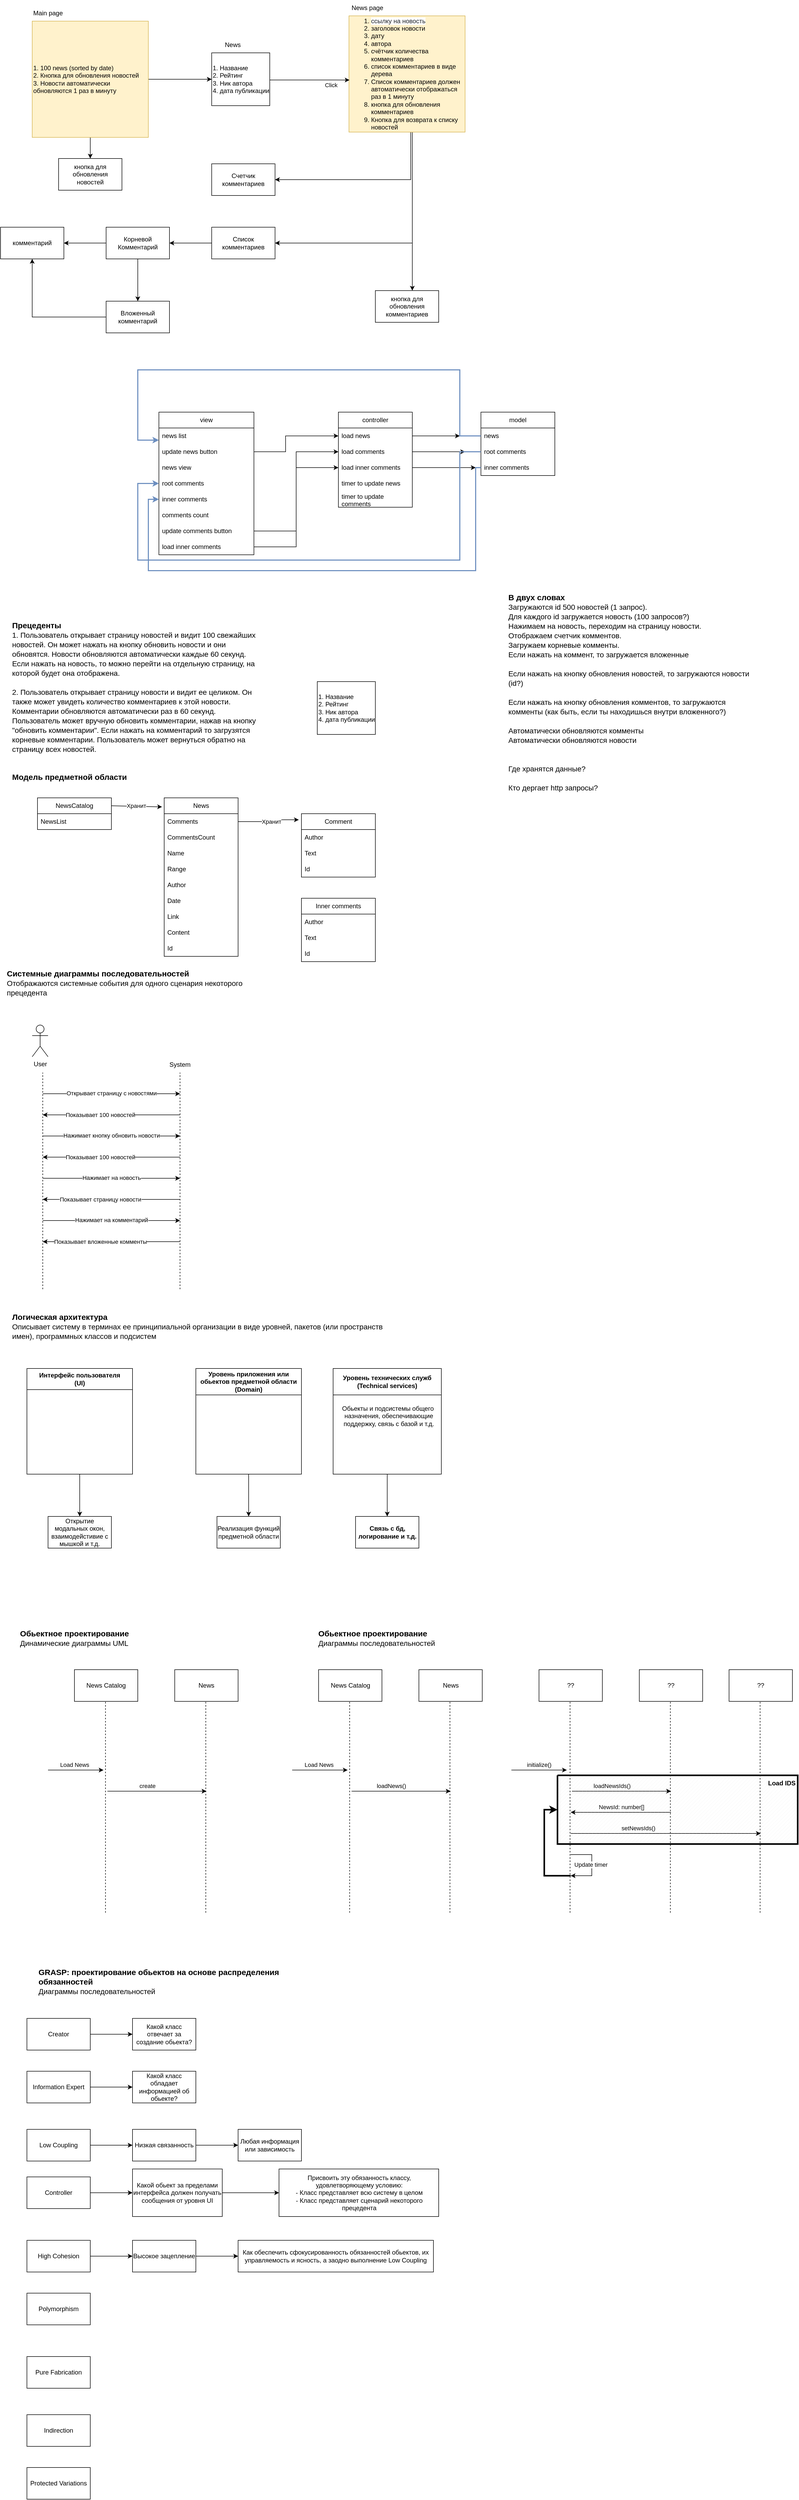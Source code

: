 <mxfile version="24.2.0" type="github">
  <diagram name="Page-1" id="gaQloLDde2CqD1FpQ-cP">
    <mxGraphModel dx="1774" dy="1000" grid="1" gridSize="10" guides="1" tooltips="1" connect="1" arrows="1" fold="1" page="1" pageScale="1" pageWidth="850" pageHeight="1100" math="0" shadow="0">
      <root>
        <mxCell id="0" />
        <mxCell id="1" parent="0" />
        <mxCell id="nFpUhijqLWawbHpxaNXT-6" value="" style="edgeStyle=orthogonalEdgeStyle;rounded=0;orthogonalLoop=1;jettySize=auto;html=1;" parent="1" source="nFpUhijqLWawbHpxaNXT-1" target="nFpUhijqLWawbHpxaNXT-5" edge="1">
          <mxGeometry relative="1" as="geometry" />
        </mxCell>
        <mxCell id="nFpUhijqLWawbHpxaNXT-27" value="" style="edgeStyle=orthogonalEdgeStyle;rounded=0;orthogonalLoop=1;jettySize=auto;html=1;" parent="1" source="nFpUhijqLWawbHpxaNXT-1" target="nFpUhijqLWawbHpxaNXT-26" edge="1">
          <mxGeometry relative="1" as="geometry" />
        </mxCell>
        <mxCell id="nFpUhijqLWawbHpxaNXT-1" value="1. 100 news (sorted by date)&lt;div&gt;2. Кнопка для обновления новостей&lt;/div&gt;&lt;div&gt;3. Новости автоматически обновляются 1 раз в минуту&lt;/div&gt;" style="whiteSpace=wrap;html=1;aspect=fixed;align=left;fillColor=#fff2cc;strokeColor=#d6b656;" parent="1" vertex="1">
          <mxGeometry x="60" y="50" width="220" height="220" as="geometry" />
        </mxCell>
        <mxCell id="nFpUhijqLWawbHpxaNXT-4" value="Main page" style="text;html=1;align=center;verticalAlign=middle;whiteSpace=wrap;rounded=0;" parent="1" vertex="1">
          <mxGeometry x="60" y="20" width="60" height="30" as="geometry" />
        </mxCell>
        <mxCell id="nFpUhijqLWawbHpxaNXT-5" value="1. Название&lt;div&gt;2. Рейтинг&lt;/div&gt;&lt;div&gt;3. Ник автора&lt;/div&gt;&lt;div&gt;4. дата публикации&lt;/div&gt;" style="whiteSpace=wrap;html=1;align=left;" parent="1" vertex="1">
          <mxGeometry x="400" y="110" width="110" height="100" as="geometry" />
        </mxCell>
        <mxCell id="nFpUhijqLWawbHpxaNXT-7" value="News" style="text;html=1;align=center;verticalAlign=middle;whiteSpace=wrap;rounded=0;" parent="1" vertex="1">
          <mxGeometry x="410" y="80" width="60" height="30" as="geometry" />
        </mxCell>
        <mxCell id="nFpUhijqLWawbHpxaNXT-15" style="edgeStyle=orthogonalEdgeStyle;rounded=0;orthogonalLoop=1;jettySize=auto;html=1;entryX=1;entryY=0.5;entryDx=0;entryDy=0;exitX=0.532;exitY=1.002;exitDx=0;exitDy=0;exitPerimeter=0;" parent="1" source="nFpUhijqLWawbHpxaNXT-8" target="nFpUhijqLWawbHpxaNXT-13" edge="1">
          <mxGeometry relative="1" as="geometry">
            <mxPoint x="780" y="280" as="sourcePoint" />
          </mxGeometry>
        </mxCell>
        <mxCell id="nFpUhijqLWawbHpxaNXT-18" style="edgeStyle=orthogonalEdgeStyle;rounded=0;orthogonalLoop=1;jettySize=auto;html=1;exitX=0.5;exitY=1;exitDx=0;exitDy=0;entryX=1;entryY=0.5;entryDx=0;entryDy=0;" parent="1" source="nFpUhijqLWawbHpxaNXT-8" target="nFpUhijqLWawbHpxaNXT-16" edge="1">
          <mxGeometry relative="1" as="geometry">
            <Array as="points">
              <mxPoint x="780" y="260" />
              <mxPoint x="780" y="470" />
            </Array>
          </mxGeometry>
        </mxCell>
        <mxCell id="nFpUhijqLWawbHpxaNXT-29" value="" style="edgeStyle=orthogonalEdgeStyle;rounded=0;orthogonalLoop=1;jettySize=auto;html=1;" parent="1" source="nFpUhijqLWawbHpxaNXT-8" target="nFpUhijqLWawbHpxaNXT-28" edge="1">
          <mxGeometry relative="1" as="geometry">
            <Array as="points">
              <mxPoint x="780" y="510" />
              <mxPoint x="780" y="510" />
            </Array>
          </mxGeometry>
        </mxCell>
        <mxCell id="nFpUhijqLWawbHpxaNXT-8" value="&lt;ol&gt;&lt;li&gt;&lt;span style=&quot;background-color: rgb(255, 255, 255); color: rgb(31, 35, 40);&quot;&gt;ссылку на новость&lt;/span&gt;&lt;br&gt;&lt;/li&gt;&lt;li&gt;заголовок новости&lt;/li&gt;&lt;li&gt;дату&lt;/li&gt;&lt;li&gt;автора&lt;/li&gt;&lt;li&gt;счётчик количества комментариев&lt;/li&gt;&lt;li&gt;список комментариев в виде дерева&lt;br&gt;&lt;/li&gt;&lt;li&gt;Список комментариев должен автоматически отображаться раз в 1 минуту&lt;/li&gt;&lt;li&gt;кнопка для обновления комментариев&lt;/li&gt;&lt;li&gt;Кнопка для возврата к списку новостей&lt;/li&gt;&lt;/ol&gt;" style="whiteSpace=wrap;html=1;aspect=fixed;align=left;fillColor=#fff2cc;strokeColor=#d6b656;" parent="1" vertex="1">
          <mxGeometry x="660" y="40" width="220" height="220" as="geometry" />
        </mxCell>
        <mxCell id="nFpUhijqLWawbHpxaNXT-9" value="News page" style="text;html=1;align=center;verticalAlign=middle;whiteSpace=wrap;rounded=0;" parent="1" vertex="1">
          <mxGeometry x="660" y="10" width="70" height="30" as="geometry" />
        </mxCell>
        <mxCell id="nFpUhijqLWawbHpxaNXT-10" style="edgeStyle=orthogonalEdgeStyle;rounded=0;orthogonalLoop=1;jettySize=auto;html=1;entryX=0.005;entryY=0.552;entryDx=0;entryDy=0;entryPerimeter=0;exitX=1;exitY=0.5;exitDx=0;exitDy=0;" parent="1" source="nFpUhijqLWawbHpxaNXT-5" target="nFpUhijqLWawbHpxaNXT-8" edge="1">
          <mxGeometry relative="1" as="geometry">
            <Array as="points">
              <mxPoint x="510" y="161" />
            </Array>
          </mxGeometry>
        </mxCell>
        <mxCell id="nFpUhijqLWawbHpxaNXT-11" value="Click" style="edgeLabel;html=1;align=center;verticalAlign=middle;resizable=0;points=[];" parent="nFpUhijqLWawbHpxaNXT-10" vertex="1" connectable="0">
          <mxGeometry x="0.558" y="-2" relative="1" as="geometry">
            <mxPoint x="-2" y="7" as="offset" />
          </mxGeometry>
        </mxCell>
        <mxCell id="nFpUhijqLWawbHpxaNXT-13" value="Счетчик комментариев" style="rounded=0;whiteSpace=wrap;html=1;" parent="1" vertex="1">
          <mxGeometry x="400" y="320" width="120" height="60" as="geometry" />
        </mxCell>
        <mxCell id="nFpUhijqLWawbHpxaNXT-20" value="" style="edgeStyle=orthogonalEdgeStyle;rounded=0;orthogonalLoop=1;jettySize=auto;html=1;" parent="1" source="nFpUhijqLWawbHpxaNXT-16" target="nFpUhijqLWawbHpxaNXT-19" edge="1">
          <mxGeometry relative="1" as="geometry" />
        </mxCell>
        <mxCell id="nFpUhijqLWawbHpxaNXT-16" value="Список комментариев" style="rounded=0;whiteSpace=wrap;html=1;" parent="1" vertex="1">
          <mxGeometry x="400" y="440" width="120" height="60" as="geometry" />
        </mxCell>
        <mxCell id="nFpUhijqLWawbHpxaNXT-22" value="" style="edgeStyle=orthogonalEdgeStyle;rounded=0;orthogonalLoop=1;jettySize=auto;html=1;" parent="1" source="nFpUhijqLWawbHpxaNXT-19" target="nFpUhijqLWawbHpxaNXT-21" edge="1">
          <mxGeometry relative="1" as="geometry" />
        </mxCell>
        <mxCell id="nFpUhijqLWawbHpxaNXT-24" value="" style="edgeStyle=orthogonalEdgeStyle;rounded=0;orthogonalLoop=1;jettySize=auto;html=1;" parent="1" source="nFpUhijqLWawbHpxaNXT-19" target="nFpUhijqLWawbHpxaNXT-23" edge="1">
          <mxGeometry relative="1" as="geometry" />
        </mxCell>
        <mxCell id="nFpUhijqLWawbHpxaNXT-19" value="Корневой Комментарий" style="whiteSpace=wrap;html=1;rounded=0;" parent="1" vertex="1">
          <mxGeometry x="200" y="440" width="120" height="60" as="geometry" />
        </mxCell>
        <mxCell id="nFpUhijqLWawbHpxaNXT-25" style="edgeStyle=orthogonalEdgeStyle;rounded=0;orthogonalLoop=1;jettySize=auto;html=1;entryX=0.5;entryY=1;entryDx=0;entryDy=0;" parent="1" source="nFpUhijqLWawbHpxaNXT-21" target="nFpUhijqLWawbHpxaNXT-23" edge="1">
          <mxGeometry relative="1" as="geometry" />
        </mxCell>
        <mxCell id="nFpUhijqLWawbHpxaNXT-21" value="Вложенный комментарий" style="whiteSpace=wrap;html=1;rounded=0;" parent="1" vertex="1">
          <mxGeometry x="200" y="580" width="120" height="60" as="geometry" />
        </mxCell>
        <mxCell id="nFpUhijqLWawbHpxaNXT-23" value="комментарий" style="whiteSpace=wrap;html=1;rounded=0;" parent="1" vertex="1">
          <mxGeometry y="440" width="120" height="60" as="geometry" />
        </mxCell>
        <mxCell id="nFpUhijqLWawbHpxaNXT-26" value="кнопка для обновления новостей" style="whiteSpace=wrap;html=1;align=center;" parent="1" vertex="1">
          <mxGeometry x="110" y="310" width="120" height="60" as="geometry" />
        </mxCell>
        <mxCell id="nFpUhijqLWawbHpxaNXT-28" value="кнопка для обновления комментариев" style="whiteSpace=wrap;html=1;align=center;" parent="1" vertex="1">
          <mxGeometry x="710" y="560" width="120" height="60" as="geometry" />
        </mxCell>
        <mxCell id="nFpUhijqLWawbHpxaNXT-32" value="controller" style="swimlane;fontStyle=0;childLayout=stackLayout;horizontal=1;startSize=30;horizontalStack=0;resizeParent=1;resizeParentMax=0;resizeLast=0;collapsible=1;marginBottom=0;whiteSpace=wrap;html=1;" parent="1" vertex="1">
          <mxGeometry x="640" y="790" width="140" height="180" as="geometry" />
        </mxCell>
        <mxCell id="nFpUhijqLWawbHpxaNXT-65" style="edgeStyle=orthogonalEdgeStyle;rounded=0;orthogonalLoop=1;jettySize=auto;html=1;" parent="nFpUhijqLWawbHpxaNXT-32" source="nFpUhijqLWawbHpxaNXT-33" edge="1">
          <mxGeometry relative="1" as="geometry">
            <mxPoint x="230" y="45" as="targetPoint" />
          </mxGeometry>
        </mxCell>
        <mxCell id="nFpUhijqLWawbHpxaNXT-33" value="load news" style="text;strokeColor=none;fillColor=none;align=left;verticalAlign=middle;spacingLeft=4;spacingRight=4;overflow=hidden;points=[[0,0.5],[1,0.5]];portConstraint=eastwest;rotatable=0;whiteSpace=wrap;html=1;" parent="nFpUhijqLWawbHpxaNXT-32" vertex="1">
          <mxGeometry y="30" width="140" height="30" as="geometry" />
        </mxCell>
        <mxCell id="nFpUhijqLWawbHpxaNXT-66" style="edgeStyle=orthogonalEdgeStyle;rounded=0;orthogonalLoop=1;jettySize=auto;html=1;" parent="nFpUhijqLWawbHpxaNXT-32" source="nFpUhijqLWawbHpxaNXT-34" edge="1">
          <mxGeometry relative="1" as="geometry">
            <mxPoint x="240" y="75" as="targetPoint" />
          </mxGeometry>
        </mxCell>
        <mxCell id="nFpUhijqLWawbHpxaNXT-34" value="load comments" style="text;strokeColor=none;fillColor=none;align=left;verticalAlign=middle;spacingLeft=4;spacingRight=4;overflow=hidden;points=[[0,0.5],[1,0.5]];portConstraint=eastwest;rotatable=0;whiteSpace=wrap;html=1;" parent="nFpUhijqLWawbHpxaNXT-32" vertex="1">
          <mxGeometry y="60" width="140" height="30" as="geometry" />
        </mxCell>
        <mxCell id="nFpUhijqLWawbHpxaNXT-67" style="edgeStyle=orthogonalEdgeStyle;rounded=0;orthogonalLoop=1;jettySize=auto;html=1;" parent="nFpUhijqLWawbHpxaNXT-32" source="nFpUhijqLWawbHpxaNXT-35" edge="1">
          <mxGeometry relative="1" as="geometry">
            <mxPoint x="260" y="105" as="targetPoint" />
          </mxGeometry>
        </mxCell>
        <mxCell id="nFpUhijqLWawbHpxaNXT-35" value="load inner comments" style="text;strokeColor=none;fillColor=none;align=left;verticalAlign=middle;spacingLeft=4;spacingRight=4;overflow=hidden;points=[[0,0.5],[1,0.5]];portConstraint=eastwest;rotatable=0;whiteSpace=wrap;html=1;" parent="nFpUhijqLWawbHpxaNXT-32" vertex="1">
          <mxGeometry y="90" width="140" height="30" as="geometry" />
        </mxCell>
        <mxCell id="nFpUhijqLWawbHpxaNXT-68" value="timer to update news" style="text;strokeColor=none;fillColor=none;align=left;verticalAlign=middle;spacingLeft=4;spacingRight=4;overflow=hidden;points=[[0,0.5],[1,0.5]];portConstraint=eastwest;rotatable=0;whiteSpace=wrap;html=1;" parent="nFpUhijqLWawbHpxaNXT-32" vertex="1">
          <mxGeometry y="120" width="140" height="30" as="geometry" />
        </mxCell>
        <mxCell id="nFpUhijqLWawbHpxaNXT-69" value="timer to update comments" style="text;strokeColor=none;fillColor=none;align=left;verticalAlign=middle;spacingLeft=4;spacingRight=4;overflow=hidden;points=[[0,0.5],[1,0.5]];portConstraint=eastwest;rotatable=0;whiteSpace=wrap;html=1;" parent="nFpUhijqLWawbHpxaNXT-32" vertex="1">
          <mxGeometry y="150" width="140" height="30" as="geometry" />
        </mxCell>
        <mxCell id="nFpUhijqLWawbHpxaNXT-36" value="model" style="swimlane;fontStyle=0;childLayout=stackLayout;horizontal=1;startSize=30;horizontalStack=0;resizeParent=1;resizeParentMax=0;resizeLast=0;collapsible=1;marginBottom=0;whiteSpace=wrap;html=1;" parent="1" vertex="1">
          <mxGeometry x="910" y="790" width="140" height="120" as="geometry" />
        </mxCell>
        <mxCell id="nFpUhijqLWawbHpxaNXT-37" value="news" style="text;strokeColor=none;fillColor=none;align=left;verticalAlign=middle;spacingLeft=4;spacingRight=4;overflow=hidden;points=[[0,0.5],[1,0.5]];portConstraint=eastwest;rotatable=0;whiteSpace=wrap;html=1;" parent="nFpUhijqLWawbHpxaNXT-36" vertex="1">
          <mxGeometry y="30" width="140" height="30" as="geometry" />
        </mxCell>
        <mxCell id="nFpUhijqLWawbHpxaNXT-38" value="root comments" style="text;strokeColor=none;fillColor=none;align=left;verticalAlign=middle;spacingLeft=4;spacingRight=4;overflow=hidden;points=[[0,0.5],[1,0.5]];portConstraint=eastwest;rotatable=0;whiteSpace=wrap;html=1;" parent="nFpUhijqLWawbHpxaNXT-36" vertex="1">
          <mxGeometry y="60" width="140" height="30" as="geometry" />
        </mxCell>
        <mxCell id="nFpUhijqLWawbHpxaNXT-39" value="inner comments" style="text;strokeColor=none;fillColor=none;align=left;verticalAlign=middle;spacingLeft=4;spacingRight=4;overflow=hidden;points=[[0,0.5],[1,0.5]];portConstraint=eastwest;rotatable=0;whiteSpace=wrap;html=1;" parent="nFpUhijqLWawbHpxaNXT-36" vertex="1">
          <mxGeometry y="90" width="140" height="30" as="geometry" />
        </mxCell>
        <mxCell id="nFpUhijqLWawbHpxaNXT-40" value="view" style="swimlane;fontStyle=0;childLayout=stackLayout;horizontal=1;startSize=30;horizontalStack=0;resizeParent=1;resizeParentMax=0;resizeLast=0;collapsible=1;marginBottom=0;whiteSpace=wrap;html=1;direction=east;" parent="1" vertex="1">
          <mxGeometry x="300" y="790" width="180" height="270" as="geometry">
            <mxRectangle x="410" y="790" width="60" height="30" as="alternateBounds" />
          </mxGeometry>
        </mxCell>
        <mxCell id="nFpUhijqLWawbHpxaNXT-41" value="news list" style="text;strokeColor=none;fillColor=none;align=left;verticalAlign=middle;spacingLeft=4;spacingRight=4;overflow=hidden;points=[[0,0.5],[1,0.5]];portConstraint=eastwest;rotatable=0;whiteSpace=wrap;html=1;" parent="nFpUhijqLWawbHpxaNXT-40" vertex="1">
          <mxGeometry y="30" width="180" height="30" as="geometry" />
        </mxCell>
        <mxCell id="nFpUhijqLWawbHpxaNXT-55" value="update news button" style="text;strokeColor=none;fillColor=none;align=left;verticalAlign=middle;spacingLeft=4;spacingRight=4;overflow=hidden;points=[[0,0.5],[1,0.5]];portConstraint=eastwest;rotatable=0;whiteSpace=wrap;html=1;" parent="nFpUhijqLWawbHpxaNXT-40" vertex="1">
          <mxGeometry y="60" width="180" height="30" as="geometry" />
        </mxCell>
        <mxCell id="nFpUhijqLWawbHpxaNXT-42" value="news view" style="text;strokeColor=none;fillColor=none;align=left;verticalAlign=middle;spacingLeft=4;spacingRight=4;overflow=hidden;points=[[0,0.5],[1,0.5]];portConstraint=eastwest;rotatable=0;whiteSpace=wrap;html=1;" parent="nFpUhijqLWawbHpxaNXT-40" vertex="1">
          <mxGeometry y="90" width="180" height="30" as="geometry" />
        </mxCell>
        <mxCell id="nFpUhijqLWawbHpxaNXT-43" value="root comments" style="text;strokeColor=none;fillColor=none;align=left;verticalAlign=middle;spacingLeft=4;spacingRight=4;overflow=hidden;points=[[0,0.5],[1,0.5]];portConstraint=eastwest;rotatable=0;whiteSpace=wrap;html=1;" parent="nFpUhijqLWawbHpxaNXT-40" vertex="1">
          <mxGeometry y="120" width="180" height="30" as="geometry" />
        </mxCell>
        <mxCell id="nFpUhijqLWawbHpxaNXT-52" value="inner comments" style="text;strokeColor=none;fillColor=none;align=left;verticalAlign=middle;spacingLeft=4;spacingRight=4;overflow=hidden;points=[[0,0.5],[1,0.5]];portConstraint=eastwest;rotatable=0;whiteSpace=wrap;html=1;" parent="nFpUhijqLWawbHpxaNXT-40" vertex="1">
          <mxGeometry y="150" width="180" height="30" as="geometry" />
        </mxCell>
        <mxCell id="nFpUhijqLWawbHpxaNXT-53" value="comments count" style="text;strokeColor=none;fillColor=none;align=left;verticalAlign=middle;spacingLeft=4;spacingRight=4;overflow=hidden;points=[[0,0.5],[1,0.5]];portConstraint=eastwest;rotatable=0;whiteSpace=wrap;html=1;" parent="nFpUhijqLWawbHpxaNXT-40" vertex="1">
          <mxGeometry y="180" width="180" height="30" as="geometry" />
        </mxCell>
        <mxCell id="nFpUhijqLWawbHpxaNXT-56" value="update comments button" style="text;strokeColor=none;fillColor=none;align=left;verticalAlign=middle;spacingLeft=4;spacingRight=4;overflow=hidden;points=[[0,0.5],[1,0.5]];portConstraint=eastwest;rotatable=0;whiteSpace=wrap;html=1;" parent="nFpUhijqLWawbHpxaNXT-40" vertex="1">
          <mxGeometry y="210" width="180" height="30" as="geometry" />
        </mxCell>
        <mxCell id="nFpUhijqLWawbHpxaNXT-62" value="load inner comments" style="text;strokeColor=none;fillColor=none;align=left;verticalAlign=middle;spacingLeft=4;spacingRight=4;overflow=hidden;points=[[0,0.5],[1,0.5]];portConstraint=eastwest;rotatable=0;whiteSpace=wrap;html=1;" parent="nFpUhijqLWawbHpxaNXT-40" vertex="1">
          <mxGeometry y="240" width="180" height="30" as="geometry" />
        </mxCell>
        <mxCell id="nFpUhijqLWawbHpxaNXT-57" style="edgeStyle=orthogonalEdgeStyle;rounded=0;orthogonalLoop=1;jettySize=auto;html=1;exitX=0;exitY=0.5;exitDx=0;exitDy=0;strokeWidth=2;fillColor=#dae8fc;strokeColor=#6c8ebf;" parent="1" source="nFpUhijqLWawbHpxaNXT-37" edge="1">
          <mxGeometry relative="1" as="geometry">
            <mxPoint x="300" y="843" as="targetPoint" />
            <Array as="points">
              <mxPoint x="870" y="835" />
              <mxPoint x="870" y="710" />
              <mxPoint x="260" y="710" />
              <mxPoint x="260" y="843" />
            </Array>
          </mxGeometry>
        </mxCell>
        <mxCell id="nFpUhijqLWawbHpxaNXT-58" style="edgeStyle=orthogonalEdgeStyle;rounded=0;orthogonalLoop=1;jettySize=auto;html=1;entryX=0;entryY=0.5;entryDx=0;entryDy=0;exitX=0;exitY=0.5;exitDx=0;exitDy=0;fillColor=#dae8fc;strokeColor=#6c8ebf;strokeWidth=2;" parent="1" source="nFpUhijqLWawbHpxaNXT-38" target="nFpUhijqLWawbHpxaNXT-43" edge="1">
          <mxGeometry relative="1" as="geometry">
            <Array as="points">
              <mxPoint x="870" y="865" />
              <mxPoint x="870" y="1070" />
              <mxPoint x="260" y="1070" />
              <mxPoint x="260" y="925" />
            </Array>
          </mxGeometry>
        </mxCell>
        <mxCell id="nFpUhijqLWawbHpxaNXT-59" style="edgeStyle=orthogonalEdgeStyle;rounded=0;orthogonalLoop=1;jettySize=auto;html=1;entryX=0;entryY=0.5;entryDx=0;entryDy=0;" parent="1" source="nFpUhijqLWawbHpxaNXT-55" target="nFpUhijqLWawbHpxaNXT-33" edge="1">
          <mxGeometry relative="1" as="geometry">
            <Array as="points">
              <mxPoint x="540" y="865" />
              <mxPoint x="540" y="835" />
            </Array>
          </mxGeometry>
        </mxCell>
        <mxCell id="nFpUhijqLWawbHpxaNXT-60" style="edgeStyle=orthogonalEdgeStyle;rounded=0;orthogonalLoop=1;jettySize=auto;html=1;entryX=0;entryY=0.5;entryDx=0;entryDy=0;" parent="1" source="nFpUhijqLWawbHpxaNXT-56" target="nFpUhijqLWawbHpxaNXT-34" edge="1">
          <mxGeometry relative="1" as="geometry" />
        </mxCell>
        <mxCell id="nFpUhijqLWawbHpxaNXT-63" style="edgeStyle=orthogonalEdgeStyle;rounded=0;orthogonalLoop=1;jettySize=auto;html=1;entryX=0;entryY=0.5;entryDx=0;entryDy=0;" parent="1" source="nFpUhijqLWawbHpxaNXT-62" target="nFpUhijqLWawbHpxaNXT-35" edge="1">
          <mxGeometry relative="1" as="geometry" />
        </mxCell>
        <mxCell id="nFpUhijqLWawbHpxaNXT-64" style="edgeStyle=orthogonalEdgeStyle;rounded=0;orthogonalLoop=1;jettySize=auto;html=1;entryX=0;entryY=0.5;entryDx=0;entryDy=0;exitX=0;exitY=0.5;exitDx=0;exitDy=0;fillColor=#dae8fc;strokeColor=#6c8ebf;strokeWidth=2;" parent="1" source="nFpUhijqLWawbHpxaNXT-39" target="nFpUhijqLWawbHpxaNXT-52" edge="1">
          <mxGeometry relative="1" as="geometry">
            <Array as="points">
              <mxPoint x="900" y="895" />
              <mxPoint x="900" y="1090" />
              <mxPoint x="280" y="1090" />
              <mxPoint x="280" y="955" />
            </Array>
          </mxGeometry>
        </mxCell>
        <mxCell id="nFpUhijqLWawbHpxaNXT-70" value="Системные диаграммы последовательностей&lt;div&gt;&lt;span style=&quot;font-weight: normal;&quot;&gt;&lt;font style=&quot;font-size: 14px;&quot;&gt;Отображаются системные события для одного сценария некоторого прецедента&lt;/font&gt;&lt;/span&gt;&lt;/div&gt;" style="text;html=1;align=left;verticalAlign=middle;whiteSpace=wrap;rounded=0;fontStyle=1;fontSize=15;" parent="1" vertex="1">
          <mxGeometry x="10" y="1860" width="470" height="20" as="geometry" />
        </mxCell>
        <mxCell id="nFpUhijqLWawbHpxaNXT-71" value="&lt;div&gt;&lt;font style=&quot;&quot;&gt;Прецеденты&lt;/font&gt;&lt;/div&gt;&lt;div&gt;&lt;font style=&quot;font-weight: normal; font-size: 14px;&quot;&gt;1. Пользователь открывает страницу новостей и видит 100 свежайших новостей. Он может нажать на кнопку обновить новости и они обновятся. Новости обновляются автоматически каждые 60 секунд. Если нажать на новость, то можно перейти на отдельную страницу, на которой будет она отображена.&lt;br&gt;&lt;br&gt;&lt;/font&gt;&lt;/div&gt;&lt;div&gt;&lt;font style=&quot;font-weight: normal; font-size: 14px;&quot;&gt;2. Пользователь открывает страницу новости и видит ее целиком. Он также может увидеть количество комментариев к этой новости. Комментарии обновляются автоматически раз в 60 секунд. Пользователь может вручную обновить комментарии, нажав на кнопку &quot;обновить комментарии&quot;. Если нажать на комментарий то загрузятся корневые комментарии. Пользователь может вернуться обратно на страницу всех новостей.&lt;/font&gt;&lt;/div&gt;" style="text;html=1;align=left;verticalAlign=middle;whiteSpace=wrap;rounded=0;fontStyle=1;fontSize=15;" parent="1" vertex="1">
          <mxGeometry x="20" y="1300" width="470" height="20" as="geometry" />
        </mxCell>
        <mxCell id="nFpUhijqLWawbHpxaNXT-72" value="&lt;div&gt;Модель предметной области&lt;/div&gt;" style="text;html=1;align=left;verticalAlign=middle;whiteSpace=wrap;rounded=0;fontStyle=1;fontSize=15;" parent="1" vertex="1">
          <mxGeometry x="20" y="1470" width="470" height="20" as="geometry" />
        </mxCell>
        <mxCell id="nFpUhijqLWawbHpxaNXT-73" value="News" style="swimlane;fontStyle=0;childLayout=stackLayout;horizontal=1;startSize=30;horizontalStack=0;resizeParent=1;resizeParentMax=0;resizeLast=0;collapsible=1;marginBottom=0;whiteSpace=wrap;html=1;" parent="1" vertex="1">
          <mxGeometry x="310" y="1520" width="140" height="300" as="geometry" />
        </mxCell>
        <mxCell id="nFpUhijqLWawbHpxaNXT-74" value="Comments" style="text;strokeColor=none;fillColor=none;align=left;verticalAlign=middle;spacingLeft=4;spacingRight=4;overflow=hidden;points=[[0,0.5],[1,0.5]];portConstraint=eastwest;rotatable=0;whiteSpace=wrap;html=1;" parent="nFpUhijqLWawbHpxaNXT-73" vertex="1">
          <mxGeometry y="30" width="140" height="30" as="geometry" />
        </mxCell>
        <mxCell id="nFpUhijqLWawbHpxaNXT-75" value="CommentsCount" style="text;strokeColor=none;fillColor=none;align=left;verticalAlign=middle;spacingLeft=4;spacingRight=4;overflow=hidden;points=[[0,0.5],[1,0.5]];portConstraint=eastwest;rotatable=0;whiteSpace=wrap;html=1;" parent="nFpUhijqLWawbHpxaNXT-73" vertex="1">
          <mxGeometry y="60" width="140" height="30" as="geometry" />
        </mxCell>
        <mxCell id="nFpUhijqLWawbHpxaNXT-93" value="Name" style="text;strokeColor=none;fillColor=none;align=left;verticalAlign=middle;spacingLeft=4;spacingRight=4;overflow=hidden;points=[[0,0.5],[1,0.5]];portConstraint=eastwest;rotatable=0;whiteSpace=wrap;html=1;" parent="nFpUhijqLWawbHpxaNXT-73" vertex="1">
          <mxGeometry y="90" width="140" height="30" as="geometry" />
        </mxCell>
        <mxCell id="nFpUhijqLWawbHpxaNXT-94" value="Range" style="text;strokeColor=none;fillColor=none;align=left;verticalAlign=middle;spacingLeft=4;spacingRight=4;overflow=hidden;points=[[0,0.5],[1,0.5]];portConstraint=eastwest;rotatable=0;whiteSpace=wrap;html=1;" parent="nFpUhijqLWawbHpxaNXT-73" vertex="1">
          <mxGeometry y="120" width="140" height="30" as="geometry" />
        </mxCell>
        <mxCell id="nFpUhijqLWawbHpxaNXT-95" value="Author" style="text;strokeColor=none;fillColor=none;align=left;verticalAlign=middle;spacingLeft=4;spacingRight=4;overflow=hidden;points=[[0,0.5],[1,0.5]];portConstraint=eastwest;rotatable=0;whiteSpace=wrap;html=1;" parent="nFpUhijqLWawbHpxaNXT-73" vertex="1">
          <mxGeometry y="150" width="140" height="30" as="geometry" />
        </mxCell>
        <mxCell id="nFpUhijqLWawbHpxaNXT-97" value="Date" style="text;strokeColor=none;fillColor=none;align=left;verticalAlign=middle;spacingLeft=4;spacingRight=4;overflow=hidden;points=[[0,0.5],[1,0.5]];portConstraint=eastwest;rotatable=0;whiteSpace=wrap;html=1;" parent="nFpUhijqLWawbHpxaNXT-73" vertex="1">
          <mxGeometry y="180" width="140" height="30" as="geometry" />
        </mxCell>
        <mxCell id="nFpUhijqLWawbHpxaNXT-98" value="Link" style="text;strokeColor=none;fillColor=none;align=left;verticalAlign=middle;spacingLeft=4;spacingRight=4;overflow=hidden;points=[[0,0.5],[1,0.5]];portConstraint=eastwest;rotatable=0;whiteSpace=wrap;html=1;" parent="nFpUhijqLWawbHpxaNXT-73" vertex="1">
          <mxGeometry y="210" width="140" height="30" as="geometry" />
        </mxCell>
        <mxCell id="nFpUhijqLWawbHpxaNXT-99" value="Content" style="text;strokeColor=none;fillColor=none;align=left;verticalAlign=middle;spacingLeft=4;spacingRight=4;overflow=hidden;points=[[0,0.5],[1,0.5]];portConstraint=eastwest;rotatable=0;whiteSpace=wrap;html=1;" parent="nFpUhijqLWawbHpxaNXT-73" vertex="1">
          <mxGeometry y="240" width="140" height="30" as="geometry" />
        </mxCell>
        <mxCell id="AHhUWQ-ICXf35uNmks8w-16" value="Id" style="text;strokeColor=none;fillColor=none;align=left;verticalAlign=middle;spacingLeft=4;spacingRight=4;overflow=hidden;points=[[0,0.5],[1,0.5]];portConstraint=eastwest;rotatable=0;whiteSpace=wrap;html=1;" parent="nFpUhijqLWawbHpxaNXT-73" vertex="1">
          <mxGeometry y="270" width="140" height="30" as="geometry" />
        </mxCell>
        <mxCell id="nFpUhijqLWawbHpxaNXT-77" value="Comment" style="swimlane;fontStyle=0;childLayout=stackLayout;horizontal=1;startSize=30;horizontalStack=0;resizeParent=1;resizeParentMax=0;resizeLast=0;collapsible=1;marginBottom=0;whiteSpace=wrap;html=1;" parent="1" vertex="1">
          <mxGeometry x="570" y="1550" width="140" height="120" as="geometry" />
        </mxCell>
        <mxCell id="nFpUhijqLWawbHpxaNXT-78" value="Author" style="text;strokeColor=none;fillColor=none;align=left;verticalAlign=middle;spacingLeft=4;spacingRight=4;overflow=hidden;points=[[0,0.5],[1,0.5]];portConstraint=eastwest;rotatable=0;whiteSpace=wrap;html=1;" parent="nFpUhijqLWawbHpxaNXT-77" vertex="1">
          <mxGeometry y="30" width="140" height="30" as="geometry" />
        </mxCell>
        <mxCell id="AHhUWQ-ICXf35uNmks8w-9" value="Text" style="text;strokeColor=none;fillColor=none;align=left;verticalAlign=middle;spacingLeft=4;spacingRight=4;overflow=hidden;points=[[0,0.5],[1,0.5]];portConstraint=eastwest;rotatable=0;whiteSpace=wrap;html=1;" parent="nFpUhijqLWawbHpxaNXT-77" vertex="1">
          <mxGeometry y="60" width="140" height="30" as="geometry" />
        </mxCell>
        <mxCell id="AHhUWQ-ICXf35uNmks8w-13" value="Id" style="text;strokeColor=none;fillColor=none;align=left;verticalAlign=middle;spacingLeft=4;spacingRight=4;overflow=hidden;points=[[0,0.5],[1,0.5]];portConstraint=eastwest;rotatable=0;whiteSpace=wrap;html=1;" parent="nFpUhijqLWawbHpxaNXT-77" vertex="1">
          <mxGeometry y="90" width="140" height="30" as="geometry" />
        </mxCell>
        <mxCell id="nFpUhijqLWawbHpxaNXT-81" value="Inner comments" style="swimlane;fontStyle=0;childLayout=stackLayout;horizontal=1;startSize=30;horizontalStack=0;resizeParent=1;resizeParentMax=0;resizeLast=0;collapsible=1;marginBottom=0;whiteSpace=wrap;html=1;" parent="1" vertex="1">
          <mxGeometry x="570" y="1710" width="140" height="120" as="geometry" />
        </mxCell>
        <mxCell id="nFpUhijqLWawbHpxaNXT-82" value="Author&lt;span style=&quot;white-space: pre;&quot;&gt;&#x9;&lt;/span&gt;" style="text;strokeColor=none;fillColor=none;align=left;verticalAlign=middle;spacingLeft=4;spacingRight=4;overflow=hidden;points=[[0,0.5],[1,0.5]];portConstraint=eastwest;rotatable=0;whiteSpace=wrap;html=1;" parent="nFpUhijqLWawbHpxaNXT-81" vertex="1">
          <mxGeometry y="30" width="140" height="30" as="geometry" />
        </mxCell>
        <mxCell id="AHhUWQ-ICXf35uNmks8w-14" value="Text" style="text;strokeColor=none;fillColor=none;align=left;verticalAlign=middle;spacingLeft=4;spacingRight=4;overflow=hidden;points=[[0,0.5],[1,0.5]];portConstraint=eastwest;rotatable=0;whiteSpace=wrap;html=1;" parent="nFpUhijqLWawbHpxaNXT-81" vertex="1">
          <mxGeometry y="60" width="140" height="30" as="geometry" />
        </mxCell>
        <mxCell id="AHhUWQ-ICXf35uNmks8w-15" value="Id" style="text;strokeColor=none;fillColor=none;align=left;verticalAlign=middle;spacingLeft=4;spacingRight=4;overflow=hidden;points=[[0,0.5],[1,0.5]];portConstraint=eastwest;rotatable=0;whiteSpace=wrap;html=1;" parent="nFpUhijqLWawbHpxaNXT-81" vertex="1">
          <mxGeometry y="90" width="140" height="30" as="geometry" />
        </mxCell>
        <mxCell id="nFpUhijqLWawbHpxaNXT-85" value="NewsCatalog" style="swimlane;fontStyle=0;childLayout=stackLayout;horizontal=1;startSize=30;horizontalStack=0;resizeParent=1;resizeParentMax=0;resizeLast=0;collapsible=1;marginBottom=0;whiteSpace=wrap;html=1;" parent="1" vertex="1">
          <mxGeometry x="70" y="1520" width="140" height="60" as="geometry" />
        </mxCell>
        <mxCell id="nFpUhijqLWawbHpxaNXT-86" value="NewsList" style="text;strokeColor=none;fillColor=none;align=left;verticalAlign=middle;spacingLeft=4;spacingRight=4;overflow=hidden;points=[[0,0.5],[1,0.5]];portConstraint=eastwest;rotatable=0;whiteSpace=wrap;html=1;" parent="nFpUhijqLWawbHpxaNXT-85" vertex="1">
          <mxGeometry y="30" width="140" height="30" as="geometry" />
        </mxCell>
        <mxCell id="nFpUhijqLWawbHpxaNXT-96" value="1. Название&lt;div&gt;2. Рейтинг&lt;/div&gt;&lt;div&gt;3. Ник автора&lt;/div&gt;&lt;div&gt;4. дата публикации&lt;/div&gt;" style="whiteSpace=wrap;html=1;align=left;" parent="1" vertex="1">
          <mxGeometry x="600" y="1300" width="110" height="100" as="geometry" />
        </mxCell>
        <mxCell id="AHhUWQ-ICXf35uNmks8w-2" value="" style="endArrow=classic;html=1;rounded=0;exitX=1;exitY=0.25;exitDx=0;exitDy=0;entryX=-0.029;entryY=0.057;entryDx=0;entryDy=0;entryPerimeter=0;" parent="1" source="nFpUhijqLWawbHpxaNXT-85" target="nFpUhijqLWawbHpxaNXT-73" edge="1">
          <mxGeometry width="50" height="50" relative="1" as="geometry">
            <mxPoint x="610" y="1740" as="sourcePoint" />
            <mxPoint x="660" y="1690" as="targetPoint" />
          </mxGeometry>
        </mxCell>
        <mxCell id="AHhUWQ-ICXf35uNmks8w-3" value="Хранит" style="edgeLabel;html=1;align=center;verticalAlign=middle;resizable=0;points=[];" parent="AHhUWQ-ICXf35uNmks8w-2" vertex="1" connectable="0">
          <mxGeometry x="-0.02" y="1" relative="1" as="geometry">
            <mxPoint as="offset" />
          </mxGeometry>
        </mxCell>
        <mxCell id="AHhUWQ-ICXf35uNmks8w-4" style="edgeStyle=orthogonalEdgeStyle;rounded=0;orthogonalLoop=1;jettySize=auto;html=1;entryX=-0.036;entryY=0.096;entryDx=0;entryDy=0;entryPerimeter=0;" parent="1" source="nFpUhijqLWawbHpxaNXT-74" target="nFpUhijqLWawbHpxaNXT-77" edge="1">
          <mxGeometry relative="1" as="geometry" />
        </mxCell>
        <mxCell id="AHhUWQ-ICXf35uNmks8w-5" value="Хранит" style="edgeLabel;html=1;align=center;verticalAlign=middle;resizable=0;points=[];" parent="AHhUWQ-ICXf35uNmks8w-4" vertex="1" connectable="0">
          <mxGeometry x="-0.273" y="1" relative="1" as="geometry">
            <mxPoint x="20" y="1" as="offset" />
          </mxGeometry>
        </mxCell>
        <mxCell id="AHhUWQ-ICXf35uNmks8w-17" value="User" style="shape=umlActor;verticalLabelPosition=bottom;verticalAlign=top;html=1;outlineConnect=0;" parent="1" vertex="1">
          <mxGeometry x="60" y="1950" width="30" height="60" as="geometry" />
        </mxCell>
        <mxCell id="AHhUWQ-ICXf35uNmks8w-18" value="" style="endArrow=none;dashed=1;html=1;rounded=0;" parent="1" edge="1">
          <mxGeometry width="50" height="50" relative="1" as="geometry">
            <mxPoint x="80" y="2450" as="sourcePoint" />
            <mxPoint x="80" y="2040" as="targetPoint" />
          </mxGeometry>
        </mxCell>
        <mxCell id="AHhUWQ-ICXf35uNmks8w-19" value="" style="endArrow=none;dashed=1;html=1;rounded=0;" parent="1" edge="1">
          <mxGeometry width="50" height="50" relative="1" as="geometry">
            <mxPoint x="340" y="2450" as="sourcePoint" />
            <mxPoint x="340" y="2040" as="targetPoint" />
          </mxGeometry>
        </mxCell>
        <mxCell id="AHhUWQ-ICXf35uNmks8w-20" value="System" style="text;html=1;align=center;verticalAlign=middle;whiteSpace=wrap;rounded=0;" parent="1" vertex="1">
          <mxGeometry x="310" y="2010" width="60" height="30" as="geometry" />
        </mxCell>
        <mxCell id="AHhUWQ-ICXf35uNmks8w-21" value="" style="endArrow=classic;html=1;rounded=0;" parent="1" edge="1">
          <mxGeometry width="50" height="50" relative="1" as="geometry">
            <mxPoint x="80" y="2080" as="sourcePoint" />
            <mxPoint x="340" y="2080" as="targetPoint" />
          </mxGeometry>
        </mxCell>
        <mxCell id="AHhUWQ-ICXf35uNmks8w-22" value="Открывает страницу с новостями" style="edgeLabel;html=1;align=center;verticalAlign=middle;resizable=0;points=[];" parent="AHhUWQ-ICXf35uNmks8w-21" vertex="1" connectable="0">
          <mxGeometry x="-0.14" y="2" relative="1" as="geometry">
            <mxPoint x="18" y="1" as="offset" />
          </mxGeometry>
        </mxCell>
        <mxCell id="AHhUWQ-ICXf35uNmks8w-23" value="" style="endArrow=classic;html=1;rounded=0;" parent="1" edge="1">
          <mxGeometry width="50" height="50" relative="1" as="geometry">
            <mxPoint x="340" y="2120" as="sourcePoint" />
            <mxPoint x="80" y="2120" as="targetPoint" />
          </mxGeometry>
        </mxCell>
        <mxCell id="AHhUWQ-ICXf35uNmks8w-24" value="Показывает 100 новостей" style="edgeLabel;html=1;align=center;verticalAlign=middle;resizable=0;points=[];" parent="AHhUWQ-ICXf35uNmks8w-23" vertex="1" connectable="0">
          <mxGeometry x="0.162" relative="1" as="geometry">
            <mxPoint as="offset" />
          </mxGeometry>
        </mxCell>
        <mxCell id="AHhUWQ-ICXf35uNmks8w-27" value="" style="endArrow=classic;html=1;rounded=0;" parent="1" edge="1">
          <mxGeometry width="50" height="50" relative="1" as="geometry">
            <mxPoint x="80" y="2160" as="sourcePoint" />
            <mxPoint x="340" y="2160" as="targetPoint" />
          </mxGeometry>
        </mxCell>
        <mxCell id="AHhUWQ-ICXf35uNmks8w-28" value="Нажимает кнопку обновить новости" style="edgeLabel;html=1;align=center;verticalAlign=middle;resizable=0;points=[];" parent="AHhUWQ-ICXf35uNmks8w-27" vertex="1" connectable="0">
          <mxGeometry x="-0.14" y="2" relative="1" as="geometry">
            <mxPoint x="18" y="1" as="offset" />
          </mxGeometry>
        </mxCell>
        <mxCell id="AHhUWQ-ICXf35uNmks8w-29" value="" style="endArrow=classic;html=1;rounded=0;" parent="1" edge="1">
          <mxGeometry width="50" height="50" relative="1" as="geometry">
            <mxPoint x="340" y="2200" as="sourcePoint" />
            <mxPoint x="80" y="2200" as="targetPoint" />
          </mxGeometry>
        </mxCell>
        <mxCell id="AHhUWQ-ICXf35uNmks8w-30" value="Показывает 100 новостей" style="edgeLabel;html=1;align=center;verticalAlign=middle;resizable=0;points=[];" parent="AHhUWQ-ICXf35uNmks8w-29" vertex="1" connectable="0">
          <mxGeometry x="0.162" relative="1" as="geometry">
            <mxPoint as="offset" />
          </mxGeometry>
        </mxCell>
        <mxCell id="AHhUWQ-ICXf35uNmks8w-31" value="" style="endArrow=classic;html=1;rounded=0;" parent="1" edge="1">
          <mxGeometry width="50" height="50" relative="1" as="geometry">
            <mxPoint x="80" y="2240" as="sourcePoint" />
            <mxPoint x="340" y="2240" as="targetPoint" />
          </mxGeometry>
        </mxCell>
        <mxCell id="AHhUWQ-ICXf35uNmks8w-32" value="Нажимает на новость" style="edgeLabel;html=1;align=center;verticalAlign=middle;resizable=0;points=[];" parent="AHhUWQ-ICXf35uNmks8w-31" vertex="1" connectable="0">
          <mxGeometry x="-0.14" y="2" relative="1" as="geometry">
            <mxPoint x="18" y="1" as="offset" />
          </mxGeometry>
        </mxCell>
        <mxCell id="AHhUWQ-ICXf35uNmks8w-33" value="" style="endArrow=classic;html=1;rounded=0;" parent="1" edge="1">
          <mxGeometry width="50" height="50" relative="1" as="geometry">
            <mxPoint x="340" y="2280" as="sourcePoint" />
            <mxPoint x="80" y="2280" as="targetPoint" />
          </mxGeometry>
        </mxCell>
        <mxCell id="AHhUWQ-ICXf35uNmks8w-34" value="Показывает страницу новости" style="edgeLabel;html=1;align=center;verticalAlign=middle;resizable=0;points=[];" parent="AHhUWQ-ICXf35uNmks8w-33" vertex="1" connectable="0">
          <mxGeometry x="0.162" relative="1" as="geometry">
            <mxPoint as="offset" />
          </mxGeometry>
        </mxCell>
        <mxCell id="AHhUWQ-ICXf35uNmks8w-36" value="" style="endArrow=classic;html=1;rounded=0;" parent="1" edge="1">
          <mxGeometry width="50" height="50" relative="1" as="geometry">
            <mxPoint x="80" y="2320" as="sourcePoint" />
            <mxPoint x="340" y="2320" as="targetPoint" />
          </mxGeometry>
        </mxCell>
        <mxCell id="AHhUWQ-ICXf35uNmks8w-37" value="Нажимает на комментарий" style="edgeLabel;html=1;align=center;verticalAlign=middle;resizable=0;points=[];" parent="AHhUWQ-ICXf35uNmks8w-36" vertex="1" connectable="0">
          <mxGeometry x="-0.14" y="2" relative="1" as="geometry">
            <mxPoint x="18" y="1" as="offset" />
          </mxGeometry>
        </mxCell>
        <mxCell id="AHhUWQ-ICXf35uNmks8w-38" value="" style="endArrow=classic;html=1;rounded=0;" parent="1" edge="1">
          <mxGeometry width="50" height="50" relative="1" as="geometry">
            <mxPoint x="340" y="2360" as="sourcePoint" />
            <mxPoint x="80" y="2360" as="targetPoint" />
          </mxGeometry>
        </mxCell>
        <mxCell id="AHhUWQ-ICXf35uNmks8w-39" value="Показывает вложенные комменты" style="edgeLabel;html=1;align=center;verticalAlign=middle;resizable=0;points=[];" parent="AHhUWQ-ICXf35uNmks8w-38" vertex="1" connectable="0">
          <mxGeometry x="0.162" relative="1" as="geometry">
            <mxPoint as="offset" />
          </mxGeometry>
        </mxCell>
        <mxCell id="AHhUWQ-ICXf35uNmks8w-40" value="&lt;div&gt;&lt;font style=&quot;&quot;&gt;Логическая архитектура&lt;/font&gt;&lt;/div&gt;&lt;div&gt;&lt;font style=&quot;font-weight: normal; font-size: 14px;&quot;&gt;Описывает систему в терминах ее принципиальной организации в виде уровней, пакетов (или пространств имен), программных классов и подсистем&lt;/font&gt;&lt;/div&gt;" style="text;html=1;align=left;verticalAlign=middle;whiteSpace=wrap;rounded=0;fontStyle=1;fontSize=15;" parent="1" vertex="1">
          <mxGeometry x="20" y="2510" width="710" height="20" as="geometry" />
        </mxCell>
        <mxCell id="gwRm_R9MWp8-JNDxpYMR-18" value="" style="edgeStyle=orthogonalEdgeStyle;rounded=0;orthogonalLoop=1;jettySize=auto;html=1;" parent="1" source="gwRm_R9MWp8-JNDxpYMR-3" target="gwRm_R9MWp8-JNDxpYMR-17" edge="1">
          <mxGeometry relative="1" as="geometry" />
        </mxCell>
        <mxCell id="gwRm_R9MWp8-JNDxpYMR-3" value="Интерфейс пользователя&lt;div&gt;(UI)&lt;/div&gt;" style="swimlane;whiteSpace=wrap;html=1;startSize=40;" parent="1" vertex="1">
          <mxGeometry x="50" y="2600" width="200" height="200" as="geometry" />
        </mxCell>
        <mxCell id="gwRm_R9MWp8-JNDxpYMR-16" value="" style="edgeStyle=orthogonalEdgeStyle;rounded=0;orthogonalLoop=1;jettySize=auto;html=1;" parent="1" source="gwRm_R9MWp8-JNDxpYMR-4" target="gwRm_R9MWp8-JNDxpYMR-15" edge="1">
          <mxGeometry relative="1" as="geometry" />
        </mxCell>
        <mxCell id="gwRm_R9MWp8-JNDxpYMR-4" value="Уровень приложения или обьектов предметной области&lt;div&gt;(Domain)&lt;/div&gt;" style="swimlane;whiteSpace=wrap;html=1;startSize=50;" parent="1" vertex="1">
          <mxGeometry x="370" y="2600" width="200" height="200" as="geometry" />
        </mxCell>
        <mxCell id="gwRm_R9MWp8-JNDxpYMR-20" value="" style="edgeStyle=orthogonalEdgeStyle;rounded=0;orthogonalLoop=1;jettySize=auto;html=1;" parent="1" source="gwRm_R9MWp8-JNDxpYMR-5" target="gwRm_R9MWp8-JNDxpYMR-19" edge="1">
          <mxGeometry relative="1" as="geometry" />
        </mxCell>
        <mxCell id="gwRm_R9MWp8-JNDxpYMR-5" value="Уровень технических служб&lt;div&gt;(Technical services)&lt;/div&gt;" style="swimlane;whiteSpace=wrap;html=1;startSize=50;" parent="1" vertex="1">
          <mxGeometry x="630" y="2600" width="205" height="200" as="geometry">
            <mxRectangle x="630" y="2600" width="200" height="50" as="alternateBounds" />
          </mxGeometry>
        </mxCell>
        <mxCell id="gwRm_R9MWp8-JNDxpYMR-6" value="Обьекты и подсистемы общего&amp;nbsp;&lt;div&gt;назначения, обеспечивающие&lt;/div&gt;&lt;div&gt;поддержку, связь с базой и т.д.&lt;/div&gt;" style="text;html=1;align=center;verticalAlign=middle;resizable=0;points=[];autosize=1;strokeColor=none;fillColor=none;" parent="gwRm_R9MWp8-JNDxpYMR-5" vertex="1">
          <mxGeometry x="5" y="60" width="200" height="60" as="geometry" />
        </mxCell>
        <mxCell id="gwRm_R9MWp8-JNDxpYMR-15" value="Реализация функций предметной области" style="whiteSpace=wrap;html=1;fontStyle=0;startSize=50;" parent="1" vertex="1">
          <mxGeometry x="410" y="2880" width="120" height="60" as="geometry" />
        </mxCell>
        <mxCell id="gwRm_R9MWp8-JNDxpYMR-17" value="&lt;meta charset=&quot;utf-8&quot;&gt;&lt;span style=&quot;color: rgb(0, 0, 0); font-family: Helvetica; font-size: 12px; font-style: normal; font-variant-ligatures: normal; font-variant-caps: normal; font-weight: 400; letter-spacing: normal; orphans: 2; text-align: center; text-indent: 0px; text-transform: none; widows: 2; word-spacing: 0px; -webkit-text-stroke-width: 0px; white-space: normal; background-color: rgb(251, 251, 251); text-decoration-thickness: initial; text-decoration-style: initial; text-decoration-color: initial; display: inline !important; float: none;&quot;&gt;Открытие модальных окон, взаимодейстивие с мышкой и т.д.&lt;/span&gt;" style="whiteSpace=wrap;html=1;fontStyle=1;startSize=40;" parent="1" vertex="1">
          <mxGeometry x="90" y="2880" width="120" height="60" as="geometry" />
        </mxCell>
        <mxCell id="gwRm_R9MWp8-JNDxpYMR-19" value="Связь с бд, логирование и т.д." style="whiteSpace=wrap;html=1;fontStyle=1;startSize=50;" parent="1" vertex="1">
          <mxGeometry x="672.5" y="2880" width="120" height="60" as="geometry" />
        </mxCell>
        <mxCell id="gwRm_R9MWp8-JNDxpYMR-21" value="&lt;div&gt;&lt;font style=&quot;&quot;&gt;Обьектное проектирование&lt;/font&gt;&lt;/div&gt;&lt;div&gt;&lt;font style=&quot;font-weight: normal; font-size: 14px;&quot;&gt;Динамические диаграммы UML&lt;/font&gt;&lt;/div&gt;" style="text;html=1;align=left;verticalAlign=middle;whiteSpace=wrap;rounded=0;fontStyle=1;fontSize=15;" parent="1" vertex="1">
          <mxGeometry x="35" y="3100" width="305" height="20" as="geometry" />
        </mxCell>
        <mxCell id="gwRm_R9MWp8-JNDxpYMR-22" value="" style="endArrow=none;dashed=1;html=1;rounded=0;" parent="1" edge="1">
          <mxGeometry width="50" height="50" relative="1" as="geometry">
            <mxPoint x="198.82" y="3630" as="sourcePoint" />
            <mxPoint x="198.82" y="3220" as="targetPoint" />
          </mxGeometry>
        </mxCell>
        <mxCell id="gwRm_R9MWp8-JNDxpYMR-23" value="News Catalog" style="rounded=0;whiteSpace=wrap;html=1;" parent="1" vertex="1">
          <mxGeometry x="140" y="3170" width="120" height="60" as="geometry" />
        </mxCell>
        <mxCell id="gwRm_R9MWp8-JNDxpYMR-24" value="" style="endArrow=classic;html=1;rounded=0;" parent="1" edge="1">
          <mxGeometry width="50" height="50" relative="1" as="geometry">
            <mxPoint x="90" y="3360" as="sourcePoint" />
            <mxPoint x="195" y="3360" as="targetPoint" />
          </mxGeometry>
        </mxCell>
        <mxCell id="gwRm_R9MWp8-JNDxpYMR-25" value="Load News" style="edgeLabel;html=1;align=center;verticalAlign=middle;resizable=0;points=[];" parent="gwRm_R9MWp8-JNDxpYMR-24" vertex="1" connectable="0">
          <mxGeometry x="-0.392" relative="1" as="geometry">
            <mxPoint x="18" y="-10" as="offset" />
          </mxGeometry>
        </mxCell>
        <mxCell id="gwRm_R9MWp8-JNDxpYMR-26" value="" style="endArrow=classic;html=1;rounded=0;" parent="1" edge="1">
          <mxGeometry width="50" height="50" relative="1" as="geometry">
            <mxPoint x="202.5" y="3400" as="sourcePoint" />
            <mxPoint x="390" y="3400" as="targetPoint" />
          </mxGeometry>
        </mxCell>
        <mxCell id="gwRm_R9MWp8-JNDxpYMR-27" value="create" style="edgeLabel;html=1;align=center;verticalAlign=middle;resizable=0;points=[];" parent="gwRm_R9MWp8-JNDxpYMR-26" vertex="1" connectable="0">
          <mxGeometry x="-0.392" relative="1" as="geometry">
            <mxPoint x="18" y="-10" as="offset" />
          </mxGeometry>
        </mxCell>
        <mxCell id="gwRm_R9MWp8-JNDxpYMR-28" value="" style="endArrow=none;dashed=1;html=1;rounded=0;" parent="1" edge="1">
          <mxGeometry width="50" height="50" relative="1" as="geometry">
            <mxPoint x="388.82" y="3630" as="sourcePoint" />
            <mxPoint x="388.82" y="3220" as="targetPoint" />
          </mxGeometry>
        </mxCell>
        <mxCell id="gwRm_R9MWp8-JNDxpYMR-29" value="News" style="rounded=0;whiteSpace=wrap;html=1;" parent="1" vertex="1">
          <mxGeometry x="330" y="3170" width="120" height="60" as="geometry" />
        </mxCell>
        <mxCell id="gwRm_R9MWp8-JNDxpYMR-30" value="" style="endArrow=none;dashed=1;html=1;rounded=0;" parent="1" edge="1">
          <mxGeometry width="50" height="50" relative="1" as="geometry">
            <mxPoint x="661.32" y="3630" as="sourcePoint" />
            <mxPoint x="661.32" y="3220" as="targetPoint" />
          </mxGeometry>
        </mxCell>
        <mxCell id="gwRm_R9MWp8-JNDxpYMR-31" value="News Catalog" style="rounded=0;whiteSpace=wrap;html=1;" parent="1" vertex="1">
          <mxGeometry x="602.5" y="3170" width="120" height="60" as="geometry" />
        </mxCell>
        <mxCell id="gwRm_R9MWp8-JNDxpYMR-32" value="" style="endArrow=classic;html=1;rounded=0;" parent="1" edge="1">
          <mxGeometry width="50" height="50" relative="1" as="geometry">
            <mxPoint x="552.5" y="3360" as="sourcePoint" />
            <mxPoint x="657.5" y="3360" as="targetPoint" />
          </mxGeometry>
        </mxCell>
        <mxCell id="gwRm_R9MWp8-JNDxpYMR-33" value="Load News" style="edgeLabel;html=1;align=center;verticalAlign=middle;resizable=0;points=[];" parent="gwRm_R9MWp8-JNDxpYMR-32" vertex="1" connectable="0">
          <mxGeometry x="-0.392" relative="1" as="geometry">
            <mxPoint x="18" y="-10" as="offset" />
          </mxGeometry>
        </mxCell>
        <mxCell id="gwRm_R9MWp8-JNDxpYMR-34" value="" style="endArrow=classic;html=1;rounded=0;" parent="1" edge="1">
          <mxGeometry width="50" height="50" relative="1" as="geometry">
            <mxPoint x="665" y="3400" as="sourcePoint" />
            <mxPoint x="852.5" y="3400" as="targetPoint" />
          </mxGeometry>
        </mxCell>
        <mxCell id="gwRm_R9MWp8-JNDxpYMR-35" value="loadNews()" style="edgeLabel;html=1;align=center;verticalAlign=middle;resizable=0;points=[];" parent="gwRm_R9MWp8-JNDxpYMR-34" vertex="1" connectable="0">
          <mxGeometry x="-0.392" relative="1" as="geometry">
            <mxPoint x="18" y="-10" as="offset" />
          </mxGeometry>
        </mxCell>
        <mxCell id="gwRm_R9MWp8-JNDxpYMR-36" value="" style="endArrow=none;dashed=1;html=1;rounded=0;" parent="1" edge="1">
          <mxGeometry width="50" height="50" relative="1" as="geometry">
            <mxPoint x="851.32" y="3630" as="sourcePoint" />
            <mxPoint x="851.32" y="3220" as="targetPoint" />
          </mxGeometry>
        </mxCell>
        <mxCell id="gwRm_R9MWp8-JNDxpYMR-37" value="News" style="rounded=0;whiteSpace=wrap;html=1;" parent="1" vertex="1">
          <mxGeometry x="792.5" y="3170" width="120" height="60" as="geometry" />
        </mxCell>
        <mxCell id="gwRm_R9MWp8-JNDxpYMR-38" value="&lt;div&gt;&lt;font style=&quot;&quot;&gt;Обьектное проектирование&lt;/font&gt;&lt;/div&gt;&lt;div&gt;&lt;span style=&quot;font-size: 14px; font-weight: 400;&quot;&gt;Диаграммы последовательностей&lt;/span&gt;&lt;/div&gt;" style="text;html=1;align=left;verticalAlign=middle;whiteSpace=wrap;rounded=0;fontStyle=1;fontSize=15;" parent="1" vertex="1">
          <mxGeometry x="600" y="3100" width="305" height="20" as="geometry" />
        </mxCell>
        <mxCell id="gwRm_R9MWp8-JNDxpYMR-39" value="&lt;div&gt;&lt;font style=&quot;&quot;&gt;GRASP: проектирование обьектов на основе распределения обязанностей&lt;/font&gt;&lt;/div&gt;&lt;div&gt;&lt;span style=&quot;font-size: 14px; font-weight: 400;&quot;&gt;Диаграммы последовательностей&lt;/span&gt;&lt;/div&gt;" style="text;html=1;align=left;verticalAlign=middle;whiteSpace=wrap;rounded=0;fontStyle=1;fontSize=15;" parent="1" vertex="1">
          <mxGeometry x="70" y="3750" width="530" height="20" as="geometry" />
        </mxCell>
        <mxCell id="AAMm8ghPfRTAxep8QQ8g-1" value="&lt;div&gt;&lt;span style=&quot;background-color: initial;&quot;&gt;В двух словах&lt;/span&gt;&lt;/div&gt;&lt;div&gt;&lt;span style=&quot;font-size: 14px; font-weight: 400;&quot;&gt;Загружаются id 500 новостей (1 запрос).&lt;/span&gt;&lt;/div&gt;&lt;div&gt;&lt;span style=&quot;font-size: 14px; font-weight: 400;&quot;&gt;Для каждого id загружается новость (100 запросов?)&lt;/span&gt;&lt;/div&gt;&lt;div&gt;&lt;span style=&quot;font-size: 14px; font-weight: 400;&quot;&gt;Нажимаем на новость, переходим на страницу новости.&lt;/span&gt;&lt;/div&gt;&lt;div&gt;&lt;span style=&quot;font-size: 14px; font-weight: 400;&quot;&gt;Отображаем счетчик комментов.&lt;/span&gt;&lt;/div&gt;&lt;div&gt;&lt;span style=&quot;font-size: 14px; font-weight: 400;&quot;&gt;Загружаем корневые комменты.&lt;/span&gt;&lt;/div&gt;&lt;div&gt;&lt;span style=&quot;font-size: 14px; font-weight: 400;&quot;&gt;Если нажать на коммент, то загружается вложенные&lt;/span&gt;&lt;/div&gt;&lt;div&gt;&lt;span style=&quot;font-size: 14px; font-weight: 400;&quot;&gt;&lt;br&gt;&lt;/span&gt;&lt;/div&gt;&lt;div&gt;&lt;span style=&quot;font-size: 14px; font-weight: 400;&quot;&gt;Если нажать на кнопку обновления новостей, то загружаются новости (id?)&lt;/span&gt;&lt;/div&gt;&lt;div&gt;&lt;span style=&quot;font-size: 14px; font-weight: 400;&quot;&gt;&lt;br&gt;&lt;/span&gt;&lt;/div&gt;&lt;div&gt;&lt;span style=&quot;font-size: 14px; font-weight: 400;&quot;&gt;Если нажать на кнопку обновления комментов, то загружаются комменты (как быть, если ты находишься внутри вложенного?)&lt;/span&gt;&lt;/div&gt;&lt;div&gt;&lt;span style=&quot;font-size: 14px; font-weight: 400;&quot;&gt;&lt;br&gt;&lt;/span&gt;&lt;/div&gt;&lt;div&gt;&lt;span style=&quot;font-size: 14px; font-weight: 400;&quot;&gt;Автоматически обновляются комменты&lt;/span&gt;&lt;/div&gt;&lt;div&gt;&lt;span style=&quot;font-size: 14px; font-weight: 400;&quot;&gt;Автоматически обновляются новости&lt;/span&gt;&lt;/div&gt;&lt;div&gt;&lt;span style=&quot;font-size: 14px; font-weight: 400;&quot;&gt;&lt;br&gt;&lt;/span&gt;&lt;/div&gt;&lt;div&gt;&lt;span style=&quot;font-size: 14px; font-weight: 400;&quot;&gt;&lt;br&gt;&lt;/span&gt;&lt;/div&gt;&lt;div&gt;&lt;span style=&quot;font-size: 14px; font-weight: 400;&quot;&gt;Где хранятся данные?&lt;/span&gt;&lt;/div&gt;&lt;div&gt;&lt;span style=&quot;font-size: 14px; font-weight: 400;&quot;&gt;&lt;br&gt;&lt;/span&gt;&lt;/div&gt;&lt;div&gt;&lt;span style=&quot;font-size: 14px; font-weight: 400;&quot;&gt;Кто дергает http запросы?&lt;/span&gt;&lt;/div&gt;" style="text;html=1;align=left;verticalAlign=middle;whiteSpace=wrap;rounded=0;fontStyle=1;fontSize=15;" parent="1" vertex="1">
          <mxGeometry x="960" y="1310" width="470" height="20" as="geometry" />
        </mxCell>
        <mxCell id="AAMm8ghPfRTAxep8QQ8g-2" value="" style="endArrow=none;dashed=1;html=1;rounded=0;" parent="1" edge="1">
          <mxGeometry width="50" height="50" relative="1" as="geometry">
            <mxPoint x="1078.82" y="3630" as="sourcePoint" />
            <mxPoint x="1078.82" y="3220" as="targetPoint" />
          </mxGeometry>
        </mxCell>
        <mxCell id="AAMm8ghPfRTAxep8QQ8g-3" value="??" style="rounded=0;whiteSpace=wrap;html=1;" parent="1" vertex="1">
          <mxGeometry x="1020" y="3170" width="120" height="60" as="geometry" />
        </mxCell>
        <mxCell id="AAMm8ghPfRTAxep8QQ8g-4" value="initialize()" style="edgeLabel;html=1;align=center;verticalAlign=middle;resizable=0;points=[];" parent="1" vertex="1" connectable="0">
          <mxGeometry x="1020.222" y="3350" as="geometry" />
        </mxCell>
        <mxCell id="AAMm8ghPfRTAxep8QQ8g-5" value="" style="endArrow=classic;html=1;rounded=0;" parent="1" edge="1">
          <mxGeometry width="50" height="50" relative="1" as="geometry">
            <mxPoint x="1082.5" y="3400" as="sourcePoint" />
            <mxPoint x="1270" y="3400" as="targetPoint" />
          </mxGeometry>
        </mxCell>
        <mxCell id="AAMm8ghPfRTAxep8QQ8g-6" value="loadNewsIds()" style="edgeLabel;html=1;align=center;verticalAlign=middle;resizable=0;points=[];" parent="AAMm8ghPfRTAxep8QQ8g-5" vertex="1" connectable="0">
          <mxGeometry x="-0.392" relative="1" as="geometry">
            <mxPoint x="18" y="-10" as="offset" />
          </mxGeometry>
        </mxCell>
        <mxCell id="AAMm8ghPfRTAxep8QQ8g-7" value="" style="endArrow=none;dashed=1;html=1;rounded=0;" parent="1" edge="1">
          <mxGeometry width="50" height="50" relative="1" as="geometry">
            <mxPoint x="1268.82" y="3630" as="sourcePoint" />
            <mxPoint x="1268.82" y="3220" as="targetPoint" />
          </mxGeometry>
        </mxCell>
        <mxCell id="AAMm8ghPfRTAxep8QQ8g-8" value="??" style="rounded=0;whiteSpace=wrap;html=1;" parent="1" vertex="1">
          <mxGeometry x="1210" y="3170" width="120" height="60" as="geometry" />
        </mxCell>
        <mxCell id="AAMm8ghPfRTAxep8QQ8g-9" value="" style="endArrow=classic;html=1;rounded=0;" parent="1" edge="1">
          <mxGeometry width="50" height="50" relative="1" as="geometry">
            <mxPoint x="967.72" y="3360" as="sourcePoint" />
            <mxPoint x="1072.72" y="3360" as="targetPoint" />
          </mxGeometry>
        </mxCell>
        <mxCell id="AAMm8ghPfRTAxep8QQ8g-13" value="" style="endArrow=classic;html=1;rounded=0;" parent="1" edge="1">
          <mxGeometry width="50" height="50" relative="1" as="geometry">
            <mxPoint x="1270" y="3440" as="sourcePoint" />
            <mxPoint x="1080" y="3440" as="targetPoint" />
          </mxGeometry>
        </mxCell>
        <mxCell id="AAMm8ghPfRTAxep8QQ8g-14" value="NewsId: number[]" style="edgeLabel;html=1;align=center;verticalAlign=middle;resizable=0;points=[];" parent="AAMm8ghPfRTAxep8QQ8g-13" vertex="1" connectable="0">
          <mxGeometry x="-0.392" relative="1" as="geometry">
            <mxPoint x="-36" y="-10" as="offset" />
          </mxGeometry>
        </mxCell>
        <mxCell id="AAMm8ghPfRTAxep8QQ8g-15" value="" style="endArrow=classic;html=1;rounded=0;" parent="1" edge="1">
          <mxGeometry width="50" height="50" relative="1" as="geometry">
            <mxPoint x="1080" y="3480" as="sourcePoint" />
            <mxPoint x="1440" y="3480" as="targetPoint" />
          </mxGeometry>
        </mxCell>
        <mxCell id="AAMm8ghPfRTAxep8QQ8g-16" value="setNewsIds()" style="edgeLabel;html=1;align=center;verticalAlign=middle;resizable=0;points=[];" parent="AAMm8ghPfRTAxep8QQ8g-15" vertex="1" connectable="0">
          <mxGeometry x="-0.392" relative="1" as="geometry">
            <mxPoint x="18" y="-10" as="offset" />
          </mxGeometry>
        </mxCell>
        <mxCell id="AAMm8ghPfRTAxep8QQ8g-17" value="" style="endArrow=none;dashed=1;html=1;rounded=0;" parent="1" edge="1">
          <mxGeometry width="50" height="50" relative="1" as="geometry">
            <mxPoint x="1438.82" y="3630" as="sourcePoint" />
            <mxPoint x="1438.82" y="3220" as="targetPoint" />
          </mxGeometry>
        </mxCell>
        <mxCell id="AAMm8ghPfRTAxep8QQ8g-18" value="??" style="rounded=0;whiteSpace=wrap;html=1;" parent="1" vertex="1">
          <mxGeometry x="1380" y="3170" width="120" height="60" as="geometry" />
        </mxCell>
        <mxCell id="AAMm8ghPfRTAxep8QQ8g-19" value="" style="endArrow=classic;html=1;rounded=0;" parent="1" edge="1">
          <mxGeometry width="50" height="50" relative="1" as="geometry">
            <mxPoint x="1080" y="3520" as="sourcePoint" />
            <mxPoint x="1080" y="3560" as="targetPoint" />
            <Array as="points">
              <mxPoint x="1120" y="3520" />
              <mxPoint x="1120" y="3560" />
            </Array>
          </mxGeometry>
        </mxCell>
        <mxCell id="AAMm8ghPfRTAxep8QQ8g-25" value="Update timer" style="edgeLabel;html=1;align=center;verticalAlign=middle;resizable=0;points=[];" parent="AAMm8ghPfRTAxep8QQ8g-19" vertex="1" connectable="0">
          <mxGeometry x="-0.022" y="-2" relative="1" as="geometry">
            <mxPoint as="offset" />
          </mxGeometry>
        </mxCell>
        <mxCell id="AAMm8ghPfRTAxep8QQ8g-23" value="" style="verticalLabelPosition=bottom;verticalAlign=top;html=1;shape=mxgraph.basic.patternFillRect;fillStyle=diag;step=5;fillStrokeWidth=0.2;fillStrokeColor=#dddddd;fillColor=none;strokeWidth=3;" parent="1" vertex="1">
          <mxGeometry x="1055" y="3370" width="455" height="130" as="geometry" />
        </mxCell>
        <mxCell id="AAMm8ghPfRTAxep8QQ8g-24" value="&lt;b&gt;Load IDS&lt;/b&gt;" style="text;html=1;align=center;verticalAlign=middle;whiteSpace=wrap;rounded=0;" parent="1" vertex="1">
          <mxGeometry x="1450" y="3370" width="60" height="30" as="geometry" />
        </mxCell>
        <mxCell id="AAMm8ghPfRTAxep8QQ8g-26" value="" style="endArrow=classic;html=1;rounded=0;entryX=0;entryY=0.5;entryDx=0;entryDy=0;entryPerimeter=0;strokeWidth=3;" parent="1" target="AAMm8ghPfRTAxep8QQ8g-23" edge="1">
          <mxGeometry width="50" height="50" relative="1" as="geometry">
            <mxPoint x="1080" y="3560" as="sourcePoint" />
            <mxPoint x="1040" y="3400" as="targetPoint" />
            <Array as="points">
              <mxPoint x="1030" y="3560" />
              <mxPoint x="1030" y="3435" />
            </Array>
          </mxGeometry>
        </mxCell>
        <mxCell id="qNA6ZdQM9TYVWwJjcCSu-9" value="" style="edgeStyle=orthogonalEdgeStyle;rounded=0;orthogonalLoop=1;jettySize=auto;html=1;" edge="1" parent="1" source="qNA6ZdQM9TYVWwJjcCSu-1" target="qNA6ZdQM9TYVWwJjcCSu-8">
          <mxGeometry relative="1" as="geometry" />
        </mxCell>
        <mxCell id="qNA6ZdQM9TYVWwJjcCSu-1" value="Creator" style="rounded=0;whiteSpace=wrap;html=1;" vertex="1" parent="1">
          <mxGeometry x="50" y="3830" width="120" height="60" as="geometry" />
        </mxCell>
        <mxCell id="qNA6ZdQM9TYVWwJjcCSu-7" value="" style="edgeStyle=orthogonalEdgeStyle;rounded=0;orthogonalLoop=1;jettySize=auto;html=1;" edge="1" parent="1" source="qNA6ZdQM9TYVWwJjcCSu-2" target="qNA6ZdQM9TYVWwJjcCSu-6">
          <mxGeometry relative="1" as="geometry" />
        </mxCell>
        <mxCell id="qNA6ZdQM9TYVWwJjcCSu-2" value="Information Expert" style="rounded=0;whiteSpace=wrap;html=1;" vertex="1" parent="1">
          <mxGeometry x="50" y="3930" width="120" height="60" as="geometry" />
        </mxCell>
        <mxCell id="qNA6ZdQM9TYVWwJjcCSu-11" value="" style="edgeStyle=orthogonalEdgeStyle;rounded=0;orthogonalLoop=1;jettySize=auto;html=1;" edge="1" parent="1" source="qNA6ZdQM9TYVWwJjcCSu-3" target="qNA6ZdQM9TYVWwJjcCSu-10">
          <mxGeometry relative="1" as="geometry" />
        </mxCell>
        <mxCell id="qNA6ZdQM9TYVWwJjcCSu-3" value="Low Coupling" style="rounded=0;whiteSpace=wrap;html=1;" vertex="1" parent="1">
          <mxGeometry x="50" y="4040" width="120" height="60" as="geometry" />
        </mxCell>
        <mxCell id="qNA6ZdQM9TYVWwJjcCSu-15" value="" style="edgeStyle=orthogonalEdgeStyle;rounded=0;orthogonalLoop=1;jettySize=auto;html=1;" edge="1" parent="1" source="qNA6ZdQM9TYVWwJjcCSu-4" target="qNA6ZdQM9TYVWwJjcCSu-14">
          <mxGeometry relative="1" as="geometry" />
        </mxCell>
        <mxCell id="qNA6ZdQM9TYVWwJjcCSu-4" value="Controller" style="rounded=0;whiteSpace=wrap;html=1;" vertex="1" parent="1">
          <mxGeometry x="50" y="4130" width="120" height="60" as="geometry" />
        </mxCell>
        <mxCell id="qNA6ZdQM9TYVWwJjcCSu-20" value="" style="edgeStyle=orthogonalEdgeStyle;rounded=0;orthogonalLoop=1;jettySize=auto;html=1;" edge="1" parent="1" source="qNA6ZdQM9TYVWwJjcCSu-5" target="qNA6ZdQM9TYVWwJjcCSu-19">
          <mxGeometry relative="1" as="geometry" />
        </mxCell>
        <mxCell id="qNA6ZdQM9TYVWwJjcCSu-5" value="High Cohesion" style="rounded=0;whiteSpace=wrap;html=1;" vertex="1" parent="1">
          <mxGeometry x="50" y="4250" width="120" height="60" as="geometry" />
        </mxCell>
        <mxCell id="qNA6ZdQM9TYVWwJjcCSu-6" value="Какой класс обладает информацией об обьекте?" style="whiteSpace=wrap;html=1;rounded=0;" vertex="1" parent="1">
          <mxGeometry x="250" y="3930" width="120" height="60" as="geometry" />
        </mxCell>
        <mxCell id="qNA6ZdQM9TYVWwJjcCSu-8" value="Какой класс отвечает за создание обьекта?" style="rounded=0;whiteSpace=wrap;html=1;" vertex="1" parent="1">
          <mxGeometry x="250" y="3830" width="120" height="60" as="geometry" />
        </mxCell>
        <mxCell id="qNA6ZdQM9TYVWwJjcCSu-13" value="" style="edgeStyle=orthogonalEdgeStyle;rounded=0;orthogonalLoop=1;jettySize=auto;html=1;" edge="1" parent="1" source="qNA6ZdQM9TYVWwJjcCSu-10" target="qNA6ZdQM9TYVWwJjcCSu-12">
          <mxGeometry relative="1" as="geometry" />
        </mxCell>
        <mxCell id="qNA6ZdQM9TYVWwJjcCSu-10" value="Низкая связанность" style="whiteSpace=wrap;html=1;rounded=0;" vertex="1" parent="1">
          <mxGeometry x="250" y="4040" width="120" height="60" as="geometry" />
        </mxCell>
        <mxCell id="qNA6ZdQM9TYVWwJjcCSu-12" value="Любая информация или зависимость" style="rounded=0;whiteSpace=wrap;html=1;" vertex="1" parent="1">
          <mxGeometry x="450" y="4040" width="120" height="60" as="geometry" />
        </mxCell>
        <mxCell id="qNA6ZdQM9TYVWwJjcCSu-18" value="" style="edgeStyle=orthogonalEdgeStyle;rounded=0;orthogonalLoop=1;jettySize=auto;html=1;" edge="1" parent="1" source="qNA6ZdQM9TYVWwJjcCSu-14" target="qNA6ZdQM9TYVWwJjcCSu-17">
          <mxGeometry relative="1" as="geometry" />
        </mxCell>
        <mxCell id="qNA6ZdQM9TYVWwJjcCSu-14" value="Какой обьект за пределами интерфейса должен получать сообщения от уровня UI" style="whiteSpace=wrap;html=1;rounded=0;" vertex="1" parent="1">
          <mxGeometry x="250" y="4115" width="170" height="90" as="geometry" />
        </mxCell>
        <mxCell id="qNA6ZdQM9TYVWwJjcCSu-17" value="Присвоить эту обязанность классу, удовлетворяющему условию:&lt;div&gt;- Класс представляет всю систему в целом&lt;/div&gt;&lt;div&gt;- Класс представляет сценарий некоторого прецедента&lt;/div&gt;" style="whiteSpace=wrap;html=1;rounded=0;" vertex="1" parent="1">
          <mxGeometry x="527.5" y="4115" width="302.5" height="90" as="geometry" />
        </mxCell>
        <mxCell id="qNA6ZdQM9TYVWwJjcCSu-22" value="" style="edgeStyle=orthogonalEdgeStyle;rounded=0;orthogonalLoop=1;jettySize=auto;html=1;" edge="1" parent="1" source="qNA6ZdQM9TYVWwJjcCSu-19" target="qNA6ZdQM9TYVWwJjcCSu-21">
          <mxGeometry relative="1" as="geometry" />
        </mxCell>
        <mxCell id="qNA6ZdQM9TYVWwJjcCSu-19" value="Высокое зацепление" style="whiteSpace=wrap;html=1;rounded=0;" vertex="1" parent="1">
          <mxGeometry x="250" y="4250" width="120" height="60" as="geometry" />
        </mxCell>
        <mxCell id="qNA6ZdQM9TYVWwJjcCSu-21" value="Как обеспечить сфокусированность обязанностей обьектов, их управляемость и ясность, а заодно выполнение Low Coupling" style="whiteSpace=wrap;html=1;rounded=0;" vertex="1" parent="1">
          <mxGeometry x="450" y="4250" width="370" height="60" as="geometry" />
        </mxCell>
        <mxCell id="qNA6ZdQM9TYVWwJjcCSu-23" value="Polymorphism" style="rounded=0;whiteSpace=wrap;html=1;" vertex="1" parent="1">
          <mxGeometry x="50" y="4350" width="120" height="60" as="geometry" />
        </mxCell>
        <mxCell id="qNA6ZdQM9TYVWwJjcCSu-24" value="Pure Fabrication" style="rounded=0;whiteSpace=wrap;html=1;" vertex="1" parent="1">
          <mxGeometry x="50" y="4470" width="120" height="60" as="geometry" />
        </mxCell>
        <mxCell id="qNA6ZdQM9TYVWwJjcCSu-25" value="Indirection" style="rounded=0;whiteSpace=wrap;html=1;" vertex="1" parent="1">
          <mxGeometry x="50" y="4580" width="120" height="60" as="geometry" />
        </mxCell>
        <mxCell id="qNA6ZdQM9TYVWwJjcCSu-26" value="Protected Variations" style="rounded=0;whiteSpace=wrap;html=1;" vertex="1" parent="1">
          <mxGeometry x="50" y="4680" width="120" height="60" as="geometry" />
        </mxCell>
      </root>
    </mxGraphModel>
  </diagram>
</mxfile>
